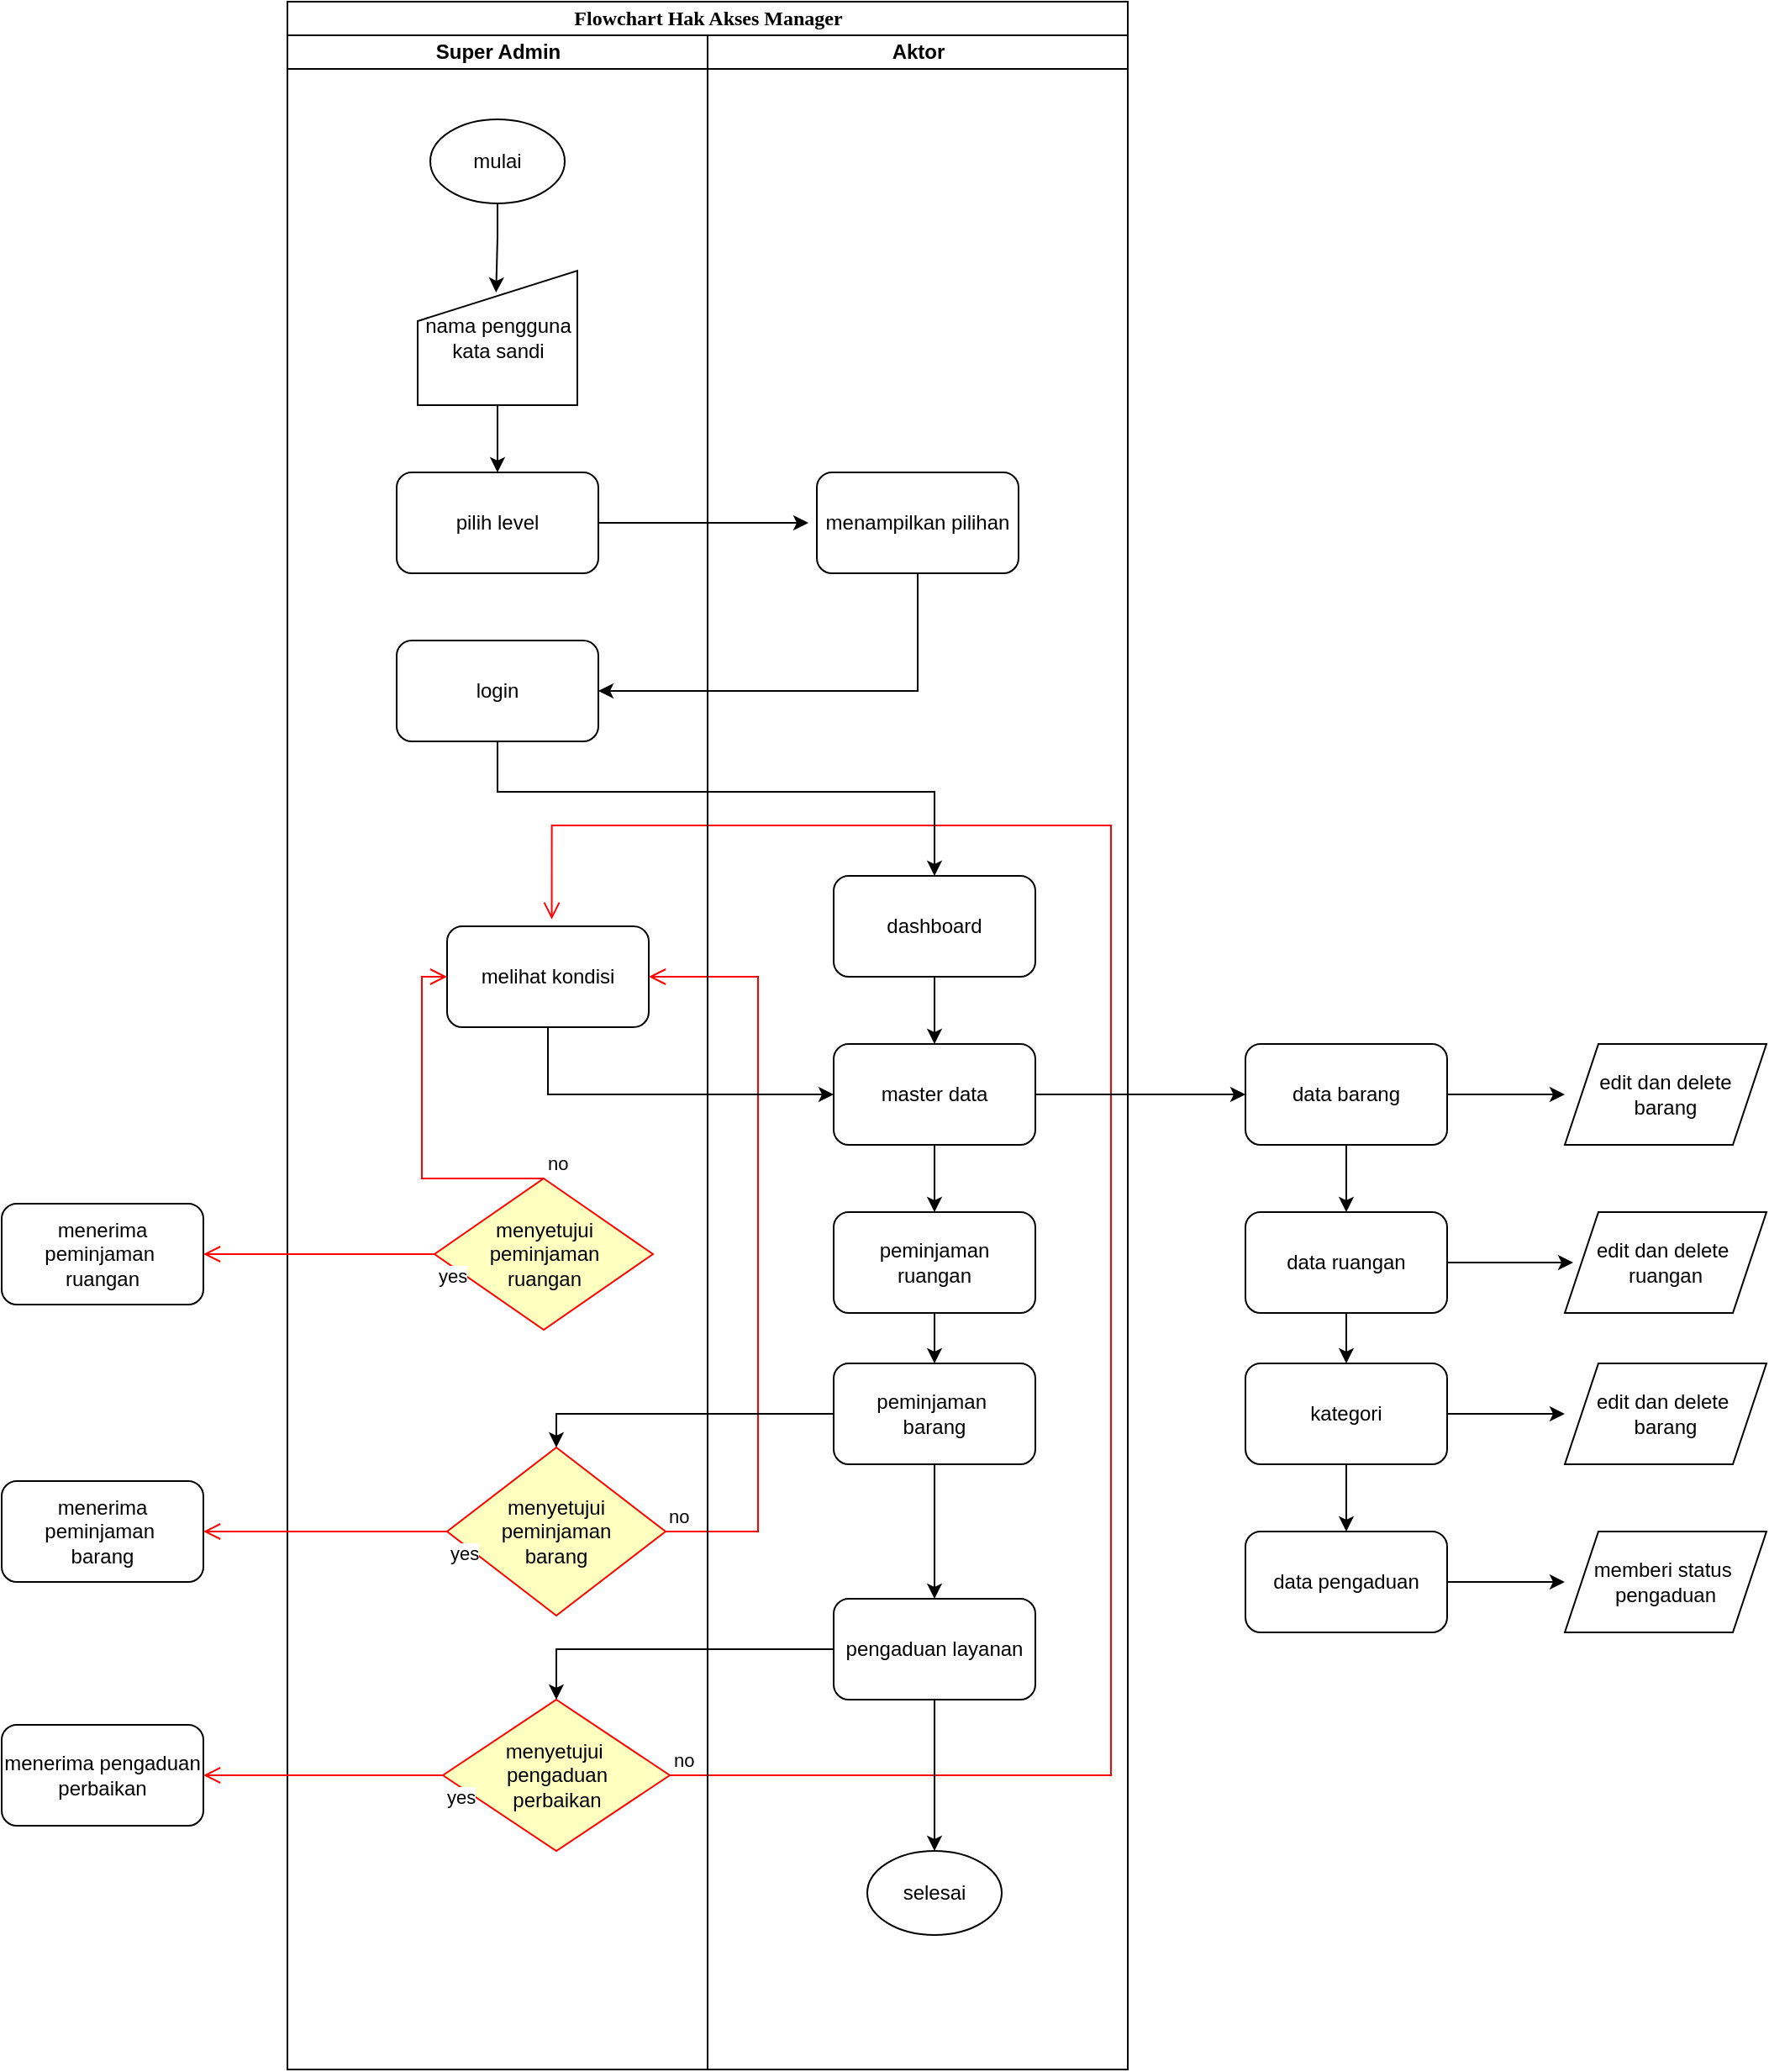 <mxfile version="21.6.2" type="github">
  <diagram name="Page-1" id="0783ab3e-0a74-02c8-0abd-f7b4e66b4bec">
    <mxGraphModel dx="2812" dy="1100" grid="1" gridSize="10" guides="1" tooltips="1" connect="1" arrows="1" fold="1" page="1" pageScale="1" pageWidth="850" pageHeight="1100" background="none" math="0" shadow="0">
      <root>
        <mxCell id="0" />
        <mxCell id="1" parent="0" />
        <mxCell id="1c1d494c118603dd-1" value="Flowchart Hak Akses Manager" style="swimlane;html=1;childLayout=stackLayout;startSize=20;rounded=0;shadow=0;comic=0;labelBackgroundColor=none;strokeWidth=1;fontFamily=Verdana;fontSize=12;align=center;" parent="1" vertex="1">
          <mxGeometry x="40" y="30" width="500" height="1230" as="geometry" />
        </mxCell>
        <mxCell id="1c1d494c118603dd-2" value="Super Admin" style="swimlane;html=1;startSize=20;" parent="1c1d494c118603dd-1" vertex="1">
          <mxGeometry y="20" width="250" height="1210" as="geometry" />
        </mxCell>
        <mxCell id="7Bu4K_jJ5jl5xpFKFxJD-38" style="edgeStyle=orthogonalEdgeStyle;rounded=0;orthogonalLoop=1;jettySize=auto;html=1;entryX=0.491;entryY=0.163;entryDx=0;entryDy=0;entryPerimeter=0;" edge="1" parent="1c1d494c118603dd-2" source="7Bu4K_jJ5jl5xpFKFxJD-1" target="7Bu4K_jJ5jl5xpFKFxJD-2">
          <mxGeometry relative="1" as="geometry" />
        </mxCell>
        <mxCell id="7Bu4K_jJ5jl5xpFKFxJD-1" value="mulai" style="ellipse;whiteSpace=wrap;html=1;" vertex="1" parent="1c1d494c118603dd-2">
          <mxGeometry x="85" y="50" width="80" height="50" as="geometry" />
        </mxCell>
        <mxCell id="7Bu4K_jJ5jl5xpFKFxJD-39" style="edgeStyle=orthogonalEdgeStyle;rounded=0;orthogonalLoop=1;jettySize=auto;html=1;entryX=0.5;entryY=0;entryDx=0;entryDy=0;" edge="1" parent="1c1d494c118603dd-2" source="7Bu4K_jJ5jl5xpFKFxJD-2" target="7Bu4K_jJ5jl5xpFKFxJD-3">
          <mxGeometry relative="1" as="geometry" />
        </mxCell>
        <mxCell id="7Bu4K_jJ5jl5xpFKFxJD-2" value="nama pengguna&lt;br&gt;kata sandi" style="shape=manualInput;whiteSpace=wrap;html=1;" vertex="1" parent="1c1d494c118603dd-2">
          <mxGeometry x="77.5" y="140" width="95" height="80" as="geometry" />
        </mxCell>
        <mxCell id="7Bu4K_jJ5jl5xpFKFxJD-41" style="edgeStyle=orthogonalEdgeStyle;rounded=0;orthogonalLoop=1;jettySize=auto;html=1;" edge="1" parent="1c1d494c118603dd-2" source="7Bu4K_jJ5jl5xpFKFxJD-3">
          <mxGeometry relative="1" as="geometry">
            <mxPoint x="310.0" y="290" as="targetPoint" />
          </mxGeometry>
        </mxCell>
        <mxCell id="7Bu4K_jJ5jl5xpFKFxJD-3" value="pilih level" style="rounded=1;whiteSpace=wrap;html=1;" vertex="1" parent="1c1d494c118603dd-2">
          <mxGeometry x="65" y="260" width="120" height="60" as="geometry" />
        </mxCell>
        <mxCell id="7Bu4K_jJ5jl5xpFKFxJD-4" value="login" style="rounded=1;whiteSpace=wrap;html=1;" vertex="1" parent="1c1d494c118603dd-2">
          <mxGeometry x="65" y="360" width="120" height="60" as="geometry" />
        </mxCell>
        <mxCell id="7Bu4K_jJ5jl5xpFKFxJD-19" value="menyetujui&lt;br&gt;peminjaman&lt;br&gt;ruangan" style="rhombus;whiteSpace=wrap;html=1;fontColor=#000000;fillColor=#ffffc0;strokeColor=#ff0000;" vertex="1" parent="1c1d494c118603dd-2">
          <mxGeometry x="87.5" y="680" width="130" height="90" as="geometry" />
        </mxCell>
        <mxCell id="7Bu4K_jJ5jl5xpFKFxJD-25" value="menyetujui&lt;br style=&quot;border-color: var(--border-color);&quot;&gt;peminjaman&lt;br style=&quot;border-color: var(--border-color);&quot;&gt;barang" style="rhombus;whiteSpace=wrap;html=1;fontColor=#000000;fillColor=#ffffc0;strokeColor=#ff0000;" vertex="1" parent="1c1d494c118603dd-2">
          <mxGeometry x="95" y="840" width="130" height="100" as="geometry" />
        </mxCell>
        <mxCell id="7Bu4K_jJ5jl5xpFKFxJD-29" value="menyetujui&amp;nbsp;&lt;br&gt;pengaduan&lt;br&gt;perbaikan" style="rhombus;whiteSpace=wrap;html=1;fontColor=#000000;fillColor=#ffffc0;strokeColor=#ff0000;" vertex="1" parent="1c1d494c118603dd-2">
          <mxGeometry x="92.5" y="990" width="135" height="90" as="geometry" />
        </mxCell>
        <mxCell id="7Bu4K_jJ5jl5xpFKFxJD-60" value="melihat kondisi" style="rounded=1;whiteSpace=wrap;html=1;" vertex="1" parent="1c1d494c118603dd-2">
          <mxGeometry x="95" y="530" width="120" height="60" as="geometry" />
        </mxCell>
        <mxCell id="7Bu4K_jJ5jl5xpFKFxJD-20" value="no" style="edgeStyle=orthogonalEdgeStyle;html=1;align=left;verticalAlign=bottom;endArrow=open;endSize=8;strokeColor=#ff0000;rounded=0;entryX=0;entryY=0.5;entryDx=0;entryDy=0;exitX=0.5;exitY=0;exitDx=0;exitDy=0;" edge="1" source="7Bu4K_jJ5jl5xpFKFxJD-19" parent="1c1d494c118603dd-2" target="7Bu4K_jJ5jl5xpFKFxJD-60">
          <mxGeometry x="-1" relative="1" as="geometry">
            <mxPoint x="285" y="730" as="targetPoint" />
            <Array as="points">
              <mxPoint x="80" y="680" />
              <mxPoint x="80" y="560" />
            </Array>
          </mxGeometry>
        </mxCell>
        <mxCell id="7Bu4K_jJ5jl5xpFKFxJD-26" value="no" style="edgeStyle=orthogonalEdgeStyle;html=1;align=left;verticalAlign=bottom;endArrow=open;endSize=8;strokeColor=#ff0000;rounded=0;entryX=1;entryY=0.5;entryDx=0;entryDy=0;" edge="1" source="7Bu4K_jJ5jl5xpFKFxJD-25" parent="1c1d494c118603dd-2" target="7Bu4K_jJ5jl5xpFKFxJD-60">
          <mxGeometry x="-1" relative="1" as="geometry">
            <mxPoint x="330" y="740" as="targetPoint" />
            <Array as="points">
              <mxPoint x="280" y="890" />
              <mxPoint x="280" y="560" />
            </Array>
          </mxGeometry>
        </mxCell>
        <mxCell id="7Bu4K_jJ5jl5xpFKFxJD-30" value="no" style="edgeStyle=orthogonalEdgeStyle;html=1;align=left;verticalAlign=bottom;endArrow=open;endSize=8;strokeColor=#ff0000;rounded=0;entryX=0.519;entryY=-0.068;entryDx=0;entryDy=0;entryPerimeter=0;" edge="1" source="7Bu4K_jJ5jl5xpFKFxJD-29" parent="1c1d494c118603dd-2" target="7Bu4K_jJ5jl5xpFKFxJD-60">
          <mxGeometry x="-1" relative="1" as="geometry">
            <mxPoint x="330" y="980" as="targetPoint" />
            <Array as="points">
              <mxPoint x="490" y="1035" />
              <mxPoint x="490" y="470" />
              <mxPoint x="157" y="470" />
            </Array>
          </mxGeometry>
        </mxCell>
        <mxCell id="1c1d494c118603dd-3" value="Aktor" style="swimlane;html=1;startSize=20;" parent="1c1d494c118603dd-1" vertex="1">
          <mxGeometry x="250" y="20" width="250" height="1210" as="geometry" />
        </mxCell>
        <mxCell id="7Bu4K_jJ5jl5xpFKFxJD-5" value="menampilkan pilihan" style="rounded=1;whiteSpace=wrap;html=1;" vertex="1" parent="1c1d494c118603dd-3">
          <mxGeometry x="65" y="260" width="120" height="60" as="geometry" />
        </mxCell>
        <mxCell id="7Bu4K_jJ5jl5xpFKFxJD-34" style="edgeStyle=orthogonalEdgeStyle;rounded=0;orthogonalLoop=1;jettySize=auto;html=1;entryX=0.5;entryY=0;entryDx=0;entryDy=0;" edge="1" parent="1c1d494c118603dd-3" source="7Bu4K_jJ5jl5xpFKFxJD-6" target="7Bu4K_jJ5jl5xpFKFxJD-7">
          <mxGeometry relative="1" as="geometry" />
        </mxCell>
        <mxCell id="7Bu4K_jJ5jl5xpFKFxJD-6" value="dashboard" style="rounded=1;whiteSpace=wrap;html=1;" vertex="1" parent="1c1d494c118603dd-3">
          <mxGeometry x="75" y="500" width="120" height="60" as="geometry" />
        </mxCell>
        <mxCell id="7Bu4K_jJ5jl5xpFKFxJD-35" style="edgeStyle=orthogonalEdgeStyle;rounded=0;orthogonalLoop=1;jettySize=auto;html=1;entryX=0.5;entryY=0;entryDx=0;entryDy=0;" edge="1" parent="1c1d494c118603dd-3" source="7Bu4K_jJ5jl5xpFKFxJD-7" target="7Bu4K_jJ5jl5xpFKFxJD-8">
          <mxGeometry relative="1" as="geometry" />
        </mxCell>
        <mxCell id="7Bu4K_jJ5jl5xpFKFxJD-7" value="master data" style="rounded=1;whiteSpace=wrap;html=1;" vertex="1" parent="1c1d494c118603dd-3">
          <mxGeometry x="75" y="600" width="120" height="60" as="geometry" />
        </mxCell>
        <mxCell id="7Bu4K_jJ5jl5xpFKFxJD-36" style="edgeStyle=orthogonalEdgeStyle;rounded=0;orthogonalLoop=1;jettySize=auto;html=1;" edge="1" parent="1c1d494c118603dd-3" source="7Bu4K_jJ5jl5xpFKFxJD-8" target="7Bu4K_jJ5jl5xpFKFxJD-9">
          <mxGeometry relative="1" as="geometry" />
        </mxCell>
        <mxCell id="7Bu4K_jJ5jl5xpFKFxJD-8" value="peminjaman &lt;br&gt;ruangan" style="rounded=1;whiteSpace=wrap;html=1;" vertex="1" parent="1c1d494c118603dd-3">
          <mxGeometry x="75" y="700" width="120" height="60" as="geometry" />
        </mxCell>
        <mxCell id="7Bu4K_jJ5jl5xpFKFxJD-37" style="edgeStyle=orthogonalEdgeStyle;rounded=0;orthogonalLoop=1;jettySize=auto;html=1;entryX=0.5;entryY=0;entryDx=0;entryDy=0;" edge="1" parent="1c1d494c118603dd-3" source="7Bu4K_jJ5jl5xpFKFxJD-9" target="7Bu4K_jJ5jl5xpFKFxJD-10">
          <mxGeometry relative="1" as="geometry" />
        </mxCell>
        <mxCell id="7Bu4K_jJ5jl5xpFKFxJD-9" value="peminjaman&amp;nbsp;&lt;br&gt;barang" style="rounded=1;whiteSpace=wrap;html=1;" vertex="1" parent="1c1d494c118603dd-3">
          <mxGeometry x="75" y="790" width="120" height="60" as="geometry" />
        </mxCell>
        <mxCell id="7Bu4K_jJ5jl5xpFKFxJD-54" style="edgeStyle=orthogonalEdgeStyle;rounded=0;orthogonalLoop=1;jettySize=auto;html=1;entryX=0.5;entryY=0;entryDx=0;entryDy=0;" edge="1" parent="1c1d494c118603dd-3" source="7Bu4K_jJ5jl5xpFKFxJD-10" target="7Bu4K_jJ5jl5xpFKFxJD-53">
          <mxGeometry relative="1" as="geometry" />
        </mxCell>
        <mxCell id="7Bu4K_jJ5jl5xpFKFxJD-10" value="pengaduan layanan" style="rounded=1;whiteSpace=wrap;html=1;" vertex="1" parent="1c1d494c118603dd-3">
          <mxGeometry x="75" y="930" width="120" height="60" as="geometry" />
        </mxCell>
        <mxCell id="7Bu4K_jJ5jl5xpFKFxJD-53" value="selesai" style="ellipse;whiteSpace=wrap;html=1;" vertex="1" parent="1c1d494c118603dd-3">
          <mxGeometry x="95" y="1080" width="80" height="50" as="geometry" />
        </mxCell>
        <mxCell id="7Bu4K_jJ5jl5xpFKFxJD-42" style="edgeStyle=orthogonalEdgeStyle;rounded=0;orthogonalLoop=1;jettySize=auto;html=1;entryX=1;entryY=0.5;entryDx=0;entryDy=0;" edge="1" parent="1c1d494c118603dd-1" source="7Bu4K_jJ5jl5xpFKFxJD-5" target="7Bu4K_jJ5jl5xpFKFxJD-4">
          <mxGeometry relative="1" as="geometry">
            <Array as="points">
              <mxPoint x="375" y="410" />
            </Array>
          </mxGeometry>
        </mxCell>
        <mxCell id="7Bu4K_jJ5jl5xpFKFxJD-28" style="edgeStyle=orthogonalEdgeStyle;rounded=0;orthogonalLoop=1;jettySize=auto;html=1;entryX=0.5;entryY=0;entryDx=0;entryDy=0;" edge="1" parent="1c1d494c118603dd-1" source="7Bu4K_jJ5jl5xpFKFxJD-9" target="7Bu4K_jJ5jl5xpFKFxJD-25">
          <mxGeometry relative="1" as="geometry" />
        </mxCell>
        <mxCell id="7Bu4K_jJ5jl5xpFKFxJD-32" style="edgeStyle=orthogonalEdgeStyle;rounded=0;orthogonalLoop=1;jettySize=auto;html=1;entryX=0.5;entryY=0;entryDx=0;entryDy=0;" edge="1" parent="1c1d494c118603dd-1" source="7Bu4K_jJ5jl5xpFKFxJD-10" target="7Bu4K_jJ5jl5xpFKFxJD-29">
          <mxGeometry relative="1" as="geometry" />
        </mxCell>
        <mxCell id="7Bu4K_jJ5jl5xpFKFxJD-44" style="edgeStyle=orthogonalEdgeStyle;rounded=0;orthogonalLoop=1;jettySize=auto;html=1;entryX=0.5;entryY=0;entryDx=0;entryDy=0;" edge="1" parent="1c1d494c118603dd-1" source="7Bu4K_jJ5jl5xpFKFxJD-4" target="7Bu4K_jJ5jl5xpFKFxJD-6">
          <mxGeometry relative="1" as="geometry">
            <Array as="points">
              <mxPoint x="125" y="470" />
              <mxPoint x="385" y="470" />
            </Array>
          </mxGeometry>
        </mxCell>
        <mxCell id="7Bu4K_jJ5jl5xpFKFxJD-61" style="edgeStyle=orthogonalEdgeStyle;rounded=0;orthogonalLoop=1;jettySize=auto;html=1;entryX=0;entryY=0.5;entryDx=0;entryDy=0;" edge="1" parent="1c1d494c118603dd-1" source="7Bu4K_jJ5jl5xpFKFxJD-60" target="7Bu4K_jJ5jl5xpFKFxJD-7">
          <mxGeometry relative="1" as="geometry">
            <Array as="points">
              <mxPoint x="155" y="650" />
            </Array>
          </mxGeometry>
        </mxCell>
        <mxCell id="7Bu4K_jJ5jl5xpFKFxJD-46" style="edgeStyle=orthogonalEdgeStyle;rounded=0;orthogonalLoop=1;jettySize=auto;html=1;exitX=0.5;exitY=1;exitDx=0;exitDy=0;entryX=0.5;entryY=0;entryDx=0;entryDy=0;" edge="1" parent="1" source="7Bu4K_jJ5jl5xpFKFxJD-11" target="7Bu4K_jJ5jl5xpFKFxJD-12">
          <mxGeometry relative="1" as="geometry" />
        </mxCell>
        <mxCell id="7Bu4K_jJ5jl5xpFKFxJD-49" style="edgeStyle=orthogonalEdgeStyle;rounded=0;orthogonalLoop=1;jettySize=auto;html=1;entryX=0;entryY=0.5;entryDx=0;entryDy=0;" edge="1" parent="1" source="7Bu4K_jJ5jl5xpFKFxJD-11">
          <mxGeometry relative="1" as="geometry">
            <mxPoint x="800" y="680.0" as="targetPoint" />
          </mxGeometry>
        </mxCell>
        <mxCell id="7Bu4K_jJ5jl5xpFKFxJD-11" value="data barang" style="rounded=1;whiteSpace=wrap;html=1;" vertex="1" parent="1">
          <mxGeometry x="610" y="650" width="120" height="60" as="geometry" />
        </mxCell>
        <mxCell id="7Bu4K_jJ5jl5xpFKFxJD-47" style="edgeStyle=orthogonalEdgeStyle;rounded=0;orthogonalLoop=1;jettySize=auto;html=1;exitX=0.5;exitY=1;exitDx=0;exitDy=0;" edge="1" parent="1" source="7Bu4K_jJ5jl5xpFKFxJD-12" target="7Bu4K_jJ5jl5xpFKFxJD-13">
          <mxGeometry relative="1" as="geometry" />
        </mxCell>
        <mxCell id="7Bu4K_jJ5jl5xpFKFxJD-50" style="edgeStyle=orthogonalEdgeStyle;rounded=0;orthogonalLoop=1;jettySize=auto;html=1;entryX=0;entryY=0.5;entryDx=0;entryDy=0;" edge="1" parent="1" source="7Bu4K_jJ5jl5xpFKFxJD-12">
          <mxGeometry relative="1" as="geometry">
            <mxPoint x="805" y="780" as="targetPoint" />
          </mxGeometry>
        </mxCell>
        <mxCell id="7Bu4K_jJ5jl5xpFKFxJD-12" value="data ruangan" style="rounded=1;whiteSpace=wrap;html=1;" vertex="1" parent="1">
          <mxGeometry x="610" y="750" width="120" height="60" as="geometry" />
        </mxCell>
        <mxCell id="7Bu4K_jJ5jl5xpFKFxJD-48" style="edgeStyle=orthogonalEdgeStyle;rounded=0;orthogonalLoop=1;jettySize=auto;html=1;exitX=0.5;exitY=1;exitDx=0;exitDy=0;entryX=0.5;entryY=0;entryDx=0;entryDy=0;" edge="1" parent="1" source="7Bu4K_jJ5jl5xpFKFxJD-13" target="7Bu4K_jJ5jl5xpFKFxJD-14">
          <mxGeometry relative="1" as="geometry" />
        </mxCell>
        <mxCell id="7Bu4K_jJ5jl5xpFKFxJD-51" style="edgeStyle=orthogonalEdgeStyle;rounded=0;orthogonalLoop=1;jettySize=auto;html=1;exitX=1;exitY=0.5;exitDx=0;exitDy=0;entryX=0;entryY=0.5;entryDx=0;entryDy=0;" edge="1" parent="1" source="7Bu4K_jJ5jl5xpFKFxJD-13">
          <mxGeometry relative="1" as="geometry">
            <mxPoint x="800" y="870" as="targetPoint" />
          </mxGeometry>
        </mxCell>
        <mxCell id="7Bu4K_jJ5jl5xpFKFxJD-13" value="kategori" style="rounded=1;whiteSpace=wrap;html=1;" vertex="1" parent="1">
          <mxGeometry x="610" y="840" width="120" height="60" as="geometry" />
        </mxCell>
        <mxCell id="7Bu4K_jJ5jl5xpFKFxJD-52" style="edgeStyle=orthogonalEdgeStyle;rounded=0;orthogonalLoop=1;jettySize=auto;html=1;entryX=0;entryY=0.5;entryDx=0;entryDy=0;" edge="1" parent="1" source="7Bu4K_jJ5jl5xpFKFxJD-14">
          <mxGeometry relative="1" as="geometry">
            <mxPoint x="800" y="970" as="targetPoint" />
          </mxGeometry>
        </mxCell>
        <mxCell id="7Bu4K_jJ5jl5xpFKFxJD-14" value="data pengaduan" style="rounded=1;whiteSpace=wrap;html=1;" vertex="1" parent="1">
          <mxGeometry x="610" y="940" width="120" height="60" as="geometry" />
        </mxCell>
        <mxCell id="7Bu4K_jJ5jl5xpFKFxJD-22" value="menerima&lt;br&gt;peminjaman&amp;nbsp;&lt;br&gt;ruangan" style="rounded=1;whiteSpace=wrap;html=1;" vertex="1" parent="1">
          <mxGeometry x="-130" y="745" width="120" height="60" as="geometry" />
        </mxCell>
        <mxCell id="7Bu4K_jJ5jl5xpFKFxJD-23" value="menerima&lt;br style=&quot;border-color: var(--border-color);&quot;&gt;peminjaman&amp;nbsp;&lt;br style=&quot;border-color: var(--border-color);&quot;&gt;barang" style="rounded=1;whiteSpace=wrap;html=1;" vertex="1" parent="1">
          <mxGeometry x="-130" y="910" width="120" height="60" as="geometry" />
        </mxCell>
        <mxCell id="7Bu4K_jJ5jl5xpFKFxJD-24" value="menerima pengaduan&lt;br&gt;perbaikan" style="rounded=1;whiteSpace=wrap;html=1;" vertex="1" parent="1">
          <mxGeometry x="-130" y="1055" width="120" height="60" as="geometry" />
        </mxCell>
        <mxCell id="7Bu4K_jJ5jl5xpFKFxJD-21" value="yes" style="edgeStyle=orthogonalEdgeStyle;html=1;align=left;verticalAlign=top;endArrow=open;endSize=8;strokeColor=#ff0000;rounded=0;entryX=1;entryY=0.5;entryDx=0;entryDy=0;" edge="1" source="7Bu4K_jJ5jl5xpFKFxJD-19" parent="1" target="7Bu4K_jJ5jl5xpFKFxJD-22">
          <mxGeometry x="-1" relative="1" as="geometry">
            <mxPoint x="185" y="860" as="targetPoint" />
            <Array as="points">
              <mxPoint x="-10" y="775" />
            </Array>
          </mxGeometry>
        </mxCell>
        <mxCell id="7Bu4K_jJ5jl5xpFKFxJD-27" value="yes" style="edgeStyle=orthogonalEdgeStyle;html=1;align=left;verticalAlign=top;endArrow=open;endSize=8;strokeColor=#ff0000;rounded=0;entryX=1;entryY=0.5;entryDx=0;entryDy=0;" edge="1" source="7Bu4K_jJ5jl5xpFKFxJD-25" parent="1" target="7Bu4K_jJ5jl5xpFKFxJD-23">
          <mxGeometry x="-1" relative="1" as="geometry">
            <mxPoint x="230" y="870" as="targetPoint" />
          </mxGeometry>
        </mxCell>
        <mxCell id="7Bu4K_jJ5jl5xpFKFxJD-31" value="yes" style="edgeStyle=orthogonalEdgeStyle;html=1;align=left;verticalAlign=top;endArrow=open;endSize=8;strokeColor=#ff0000;rounded=0;entryX=1;entryY=0.5;entryDx=0;entryDy=0;" edge="1" source="7Bu4K_jJ5jl5xpFKFxJD-29" parent="1" target="7Bu4K_jJ5jl5xpFKFxJD-24">
          <mxGeometry x="-1" relative="1" as="geometry">
            <mxPoint x="230" y="1110" as="targetPoint" />
          </mxGeometry>
        </mxCell>
        <mxCell id="7Bu4K_jJ5jl5xpFKFxJD-45" style="edgeStyle=orthogonalEdgeStyle;rounded=0;orthogonalLoop=1;jettySize=auto;html=1;entryX=0;entryY=0.5;entryDx=0;entryDy=0;" edge="1" parent="1" source="7Bu4K_jJ5jl5xpFKFxJD-7" target="7Bu4K_jJ5jl5xpFKFxJD-11">
          <mxGeometry relative="1" as="geometry" />
        </mxCell>
        <mxCell id="7Bu4K_jJ5jl5xpFKFxJD-55" value="edit dan delete &lt;br&gt;barang" style="shape=parallelogram;perimeter=parallelogramPerimeter;whiteSpace=wrap;html=1;fixedSize=1;" vertex="1" parent="1">
          <mxGeometry x="800" y="650" width="120" height="60" as="geometry" />
        </mxCell>
        <mxCell id="7Bu4K_jJ5jl5xpFKFxJD-56" value="edit dan delete&amp;nbsp;&lt;br style=&quot;border-color: var(--border-color);&quot;&gt;ruangan" style="shape=parallelogram;perimeter=parallelogramPerimeter;whiteSpace=wrap;html=1;fixedSize=1;" vertex="1" parent="1">
          <mxGeometry x="800" y="750" width="120" height="60" as="geometry" />
        </mxCell>
        <mxCell id="7Bu4K_jJ5jl5xpFKFxJD-57" value="edit dan delete&amp;nbsp;&lt;br style=&quot;border-color: var(--border-color);&quot;&gt;barang" style="shape=parallelogram;perimeter=parallelogramPerimeter;whiteSpace=wrap;html=1;fixedSize=1;" vertex="1" parent="1">
          <mxGeometry x="800" y="840" width="120" height="60" as="geometry" />
        </mxCell>
        <mxCell id="7Bu4K_jJ5jl5xpFKFxJD-58" value="memberi status&amp;nbsp;&lt;br&gt;pengaduan" style="shape=parallelogram;perimeter=parallelogramPerimeter;whiteSpace=wrap;html=1;fixedSize=1;" vertex="1" parent="1">
          <mxGeometry x="800" y="940" width="120" height="60" as="geometry" />
        </mxCell>
      </root>
    </mxGraphModel>
  </diagram>
</mxfile>
